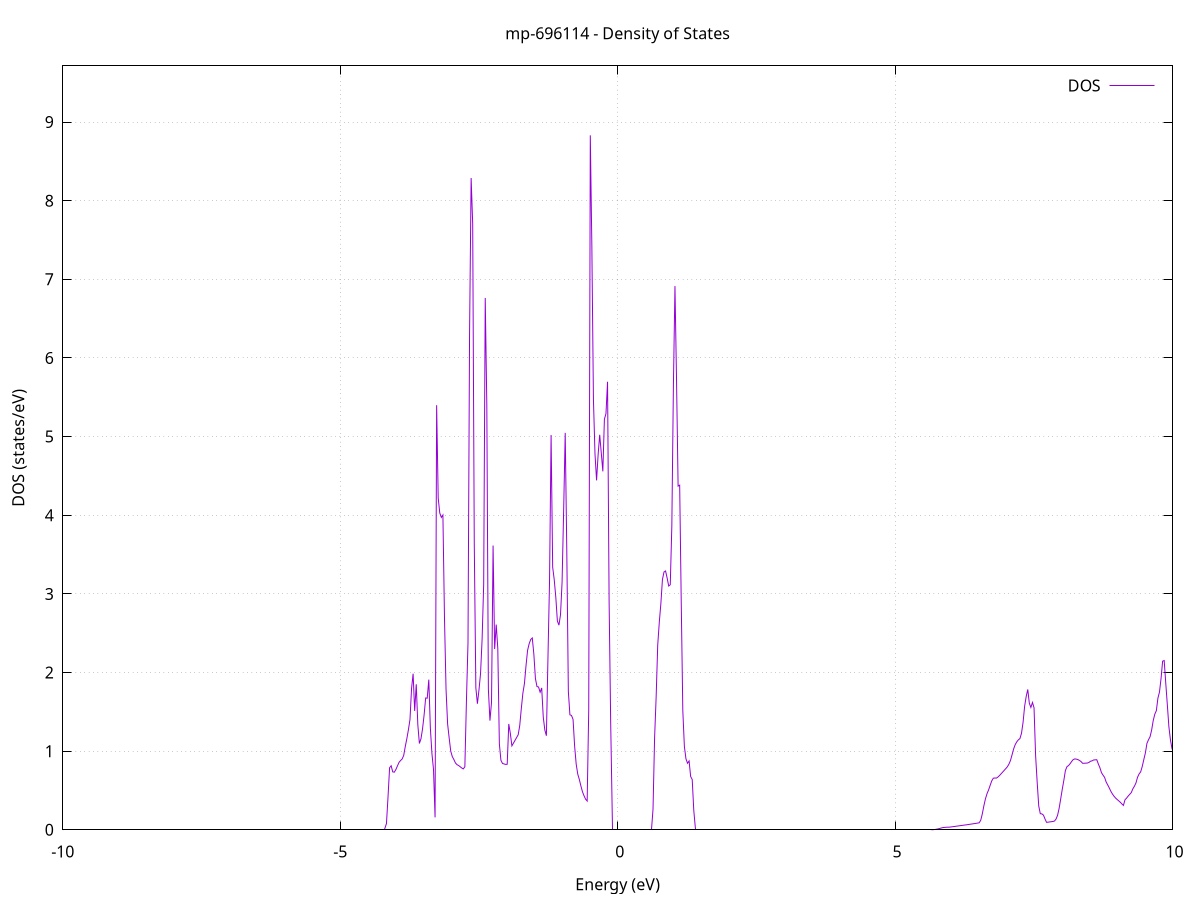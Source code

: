 set title 'mp-696114 - Density of States'
set xlabel 'Energy (eV)'
set ylabel 'DOS (states/eV)'
set grid
set xrange [-10:10]
set yrange [0:9.715]
set xzeroaxis lt -1
set terminal png size 800,600
set output 'mp-696114_dos_gnuplot.png'
plot '-' using 1:2 with lines title 'DOS'
-16.855200 0.000000
-16.826900 0.000000
-16.798700 0.000000
-16.770400 0.000000
-16.742100 0.000000
-16.713900 0.000000
-16.685600 0.000000
-16.657400 0.000000
-16.629100 0.000000
-16.600800 0.000000
-16.572600 0.000000
-16.544300 0.000000
-16.516100 0.000000
-16.487800 0.000000
-16.459500 0.000000
-16.431300 0.000000
-16.403000 0.000000
-16.374800 0.000000
-16.346500 0.000000
-16.318300 0.000000
-16.290000 0.000000
-16.261700 0.000000
-16.233500 0.000000
-16.205200 0.000000
-16.177000 0.000000
-16.148700 0.000000
-16.120400 0.000000
-16.092200 0.000000
-16.063900 0.000000
-16.035700 0.000000
-16.007400 0.000000
-15.979100 0.000000
-15.950900 0.000000
-15.922600 0.000000
-15.894400 0.000000
-15.866100 0.000000
-15.837800 0.000000
-15.809600 0.000000
-15.781300 0.000000
-15.753100 0.000000
-15.724800 0.000000
-15.696500 0.000000
-15.668300 0.000000
-15.640000 0.000000
-15.611800 0.000000
-15.583500 0.000000
-15.555200 0.000000
-15.527000 0.000000
-15.498700 0.000000
-15.470500 0.000000
-15.442200 0.000000
-15.413900 0.000000
-15.385700 0.000000
-15.357400 0.000000
-15.329200 0.000000
-15.300900 0.000000
-15.272600 0.000000
-15.244400 0.000000
-15.216100 0.000000
-15.187900 0.000000
-15.159600 0.000000
-15.131300 0.000000
-15.103100 0.000000
-15.074800 0.000000
-15.046600 0.000000
-15.018300 0.000000
-14.990100 0.000000
-14.961800 0.000000
-14.933500 0.000000
-14.905300 0.000000
-14.877000 0.000000
-14.848800 0.000000
-14.820500 0.000000
-14.792200 0.000000
-14.764000 0.000000
-14.735700 0.000000
-14.707500 0.000000
-14.679200 0.000000
-14.650900 0.000000
-14.622700 0.000000
-14.594400 0.000000
-14.566200 0.000000
-14.537900 0.000000
-14.509600 0.000000
-14.481400 0.000000
-14.453100 0.000000
-14.424900 0.000000
-14.396600 0.000000
-14.368300 0.000000
-14.340100 0.000000
-14.311800 0.000000
-14.283600 0.002900
-14.255300 0.275100
-14.227000 0.458300
-14.198800 0.565700
-14.170500 0.592200
-14.142300 0.598600
-14.114000 0.590800
-14.085700 0.614700
-14.057500 0.639400
-14.029200 0.649800
-14.001000 0.653600
-13.972700 0.670100
-13.944400 0.691600
-13.916200 0.714200
-13.887900 0.733900
-13.859700 0.754900
-13.831400 0.778400
-13.803100 0.802400
-13.774900 0.826800
-13.746600 0.856700
-13.718400 0.902200
-13.690100 0.950200
-13.661900 0.991500
-13.633600 1.031600
-13.605300 1.071800
-13.577100 1.148900
-13.548800 1.272500
-13.520600 1.379300
-13.492300 1.491500
-13.464000 1.714400
-13.435800 2.604700
-13.407500 4.514700
-13.379300 3.744400
-13.351000 3.917700
-13.322700 3.715400
-13.294500 3.812500
-13.266200 10.656900
-13.238000 16.954600
-13.209700 0.000000
-13.181400 0.000000
-13.153200 0.000000
-13.124900 0.000000
-13.096700 0.000000
-13.068400 0.000000
-13.040100 0.000000
-13.011900 0.000000
-12.983600 0.000000
-12.955400 0.000000
-12.927100 0.000000
-12.898800 0.000000
-12.870600 0.000000
-12.842300 0.000000
-12.814100 0.000000
-12.785800 0.000000
-12.757500 0.000000
-12.729300 0.000000
-12.701000 0.000000
-12.672800 0.000000
-12.644500 0.000000
-12.616200 0.000000
-12.588000 0.000000
-12.559700 0.000000
-12.531500 0.000000
-12.503200 0.000000
-12.474900 0.000000
-12.446700 0.000000
-12.418400 0.000000
-12.390200 0.000000
-12.361900 0.000000
-12.333700 0.000000
-12.305400 0.000000
-12.277100 0.000000
-12.248900 0.000000
-12.220600 0.000000
-12.192400 0.000000
-12.164100 0.000000
-12.135800 0.000000
-12.107600 0.000000
-12.079300 0.000000
-12.051100 0.000000
-12.022800 0.000000
-11.994500 0.000000
-11.966300 0.000000
-11.938000 0.000000
-11.909800 0.000000
-11.881500 0.000000
-11.853200 0.000000
-11.825000 0.000000
-11.796700 0.000000
-11.768500 0.000000
-11.740200 0.000000
-11.711900 0.000000
-11.683700 0.000000
-11.655400 0.000000
-11.627200 0.000000
-11.598900 0.000000
-11.570600 0.000000
-11.542400 0.000000
-11.514100 0.000000
-11.485900 0.000000
-11.457600 0.000000
-11.429300 0.000000
-11.401100 0.000000
-11.372800 0.000000
-11.344600 0.000000
-11.316300 0.000000
-11.288000 0.000000
-11.259800 0.000000
-11.231500 0.000000
-11.203300 0.000000
-11.175000 0.000000
-11.146700 0.000000
-11.118500 0.000000
-11.090200 0.000000
-11.062000 0.000000
-11.033700 0.000000
-11.005400 0.000000
-10.977200 0.000000
-10.948900 0.000000
-10.920700 0.000000
-10.892400 0.000000
-10.864200 0.000000
-10.835900 0.000000
-10.807600 0.000000
-10.779400 0.000000
-10.751100 0.000000
-10.722900 0.000000
-10.694600 0.000000
-10.666300 0.000000
-10.638100 0.000000
-10.609800 0.000000
-10.581600 0.000000
-10.553300 0.000000
-10.525000 0.000000
-10.496800 0.000000
-10.468500 0.000000
-10.440300 0.000000
-10.412000 0.000000
-10.383700 0.000000
-10.355500 0.000000
-10.327200 0.000000
-10.299000 0.000000
-10.270700 0.000000
-10.242400 0.000000
-10.214200 0.000000
-10.185900 0.000000
-10.157700 0.000000
-10.129400 0.000000
-10.101100 0.000000
-10.072900 0.000000
-10.044600 0.000000
-10.016400 0.000000
-9.988100 0.000000
-9.959800 0.000000
-9.931600 0.000000
-9.903300 0.000000
-9.875100 0.000000
-9.846800 0.000000
-9.818500 0.000000
-9.790300 0.000000
-9.762000 0.000000
-9.733800 0.000000
-9.705500 0.000000
-9.677200 0.000000
-9.649000 0.000000
-9.620700 0.000000
-9.592500 0.000000
-9.564200 0.000000
-9.536000 0.000000
-9.507700 0.000000
-9.479400 0.000000
-9.451200 0.000000
-9.422900 0.000000
-9.394700 0.000000
-9.366400 0.000000
-9.338100 0.000000
-9.309900 0.000000
-9.281600 0.000000
-9.253400 0.000000
-9.225100 0.000000
-9.196800 0.000000
-9.168600 0.000000
-9.140300 0.000000
-9.112100 0.000000
-9.083800 0.000000
-9.055500 0.000000
-9.027300 0.000000
-8.999000 0.000000
-8.970800 0.000000
-8.942500 0.000000
-8.914200 0.000000
-8.886000 0.000000
-8.857700 0.000000
-8.829500 0.000000
-8.801200 0.000000
-8.772900 0.000000
-8.744700 0.000000
-8.716400 0.000000
-8.688200 0.000000
-8.659900 0.000000
-8.631600 0.000000
-8.603400 0.000000
-8.575100 0.000000
-8.546900 0.000000
-8.518600 0.000000
-8.490300 0.000000
-8.462100 0.000000
-8.433800 0.000000
-8.405600 0.000000
-8.377300 0.000000
-8.349000 0.000000
-8.320800 0.000000
-8.292500 0.000000
-8.264300 0.000000
-8.236000 0.000000
-8.207800 0.000000
-8.179500 0.000000
-8.151200 0.000000
-8.123000 0.000000
-8.094700 0.000000
-8.066500 0.000000
-8.038200 0.000000
-8.009900 0.000000
-7.981700 0.000000
-7.953400 0.000000
-7.925200 0.000000
-7.896900 0.000000
-7.868600 0.000000
-7.840400 0.000000
-7.812100 0.000000
-7.783900 0.000000
-7.755600 0.000000
-7.727300 0.000000
-7.699100 0.000000
-7.670800 0.000000
-7.642600 0.000000
-7.614300 0.000000
-7.586000 0.000000
-7.557800 0.000000
-7.529500 0.000000
-7.501300 0.000000
-7.473000 0.000000
-7.444700 0.000000
-7.416500 0.000000
-7.388200 0.000000
-7.360000 0.000000
-7.331700 0.000000
-7.303400 0.000000
-7.275200 0.000000
-7.246900 0.000000
-7.218700 0.000000
-7.190400 0.000000
-7.162100 0.000000
-7.133900 0.000000
-7.105600 0.000000
-7.077400 0.000000
-7.049100 0.000000
-7.020800 0.000000
-6.992600 0.000000
-6.964300 0.000000
-6.936100 0.000000
-6.907800 0.000000
-6.879600 0.000000
-6.851300 0.000000
-6.823000 0.000000
-6.794800 0.000000
-6.766500 0.000000
-6.738300 0.000000
-6.710000 0.000000
-6.681700 0.000000
-6.653500 0.000000
-6.625200 0.000000
-6.597000 0.000000
-6.568700 0.000000
-6.540400 0.000000
-6.512200 0.000000
-6.483900 0.000000
-6.455700 0.000000
-6.427400 0.000000
-6.399100 0.000000
-6.370900 0.000000
-6.342600 0.000000
-6.314400 0.000000
-6.286100 0.000000
-6.257800 0.000000
-6.229600 0.000000
-6.201300 0.000000
-6.173100 0.000000
-6.144800 0.000000
-6.116500 0.000000
-6.088300 0.000000
-6.060000 0.000000
-6.031800 0.000000
-6.003500 0.000000
-5.975200 0.000000
-5.947000 0.000000
-5.918700 0.000000
-5.890500 0.000000
-5.862200 0.000000
-5.833900 0.000000
-5.805700 0.000000
-5.777400 0.000000
-5.749200 0.000000
-5.720900 0.000000
-5.692600 0.000000
-5.664400 0.000000
-5.636100 0.000000
-5.607900 0.000000
-5.579600 0.000000
-5.551400 0.000000
-5.523100 0.000000
-5.494800 0.000000
-5.466600 0.000000
-5.438300 0.000000
-5.410100 0.000000
-5.381800 0.000000
-5.353500 0.000000
-5.325300 0.000000
-5.297000 0.000000
-5.268800 0.000000
-5.240500 0.000000
-5.212200 0.000000
-5.184000 0.000000
-5.155700 0.000000
-5.127500 0.000000
-5.099200 0.000000
-5.070900 0.000000
-5.042700 0.000000
-5.014400 0.000000
-4.986200 0.000000
-4.957900 0.000000
-4.929600 0.000000
-4.901400 0.000000
-4.873100 0.000000
-4.844900 0.000000
-4.816600 0.000000
-4.788300 0.000000
-4.760100 0.000000
-4.731800 0.000000
-4.703600 0.000000
-4.675300 0.000000
-4.647000 0.000000
-4.618800 0.000000
-4.590500 0.000000
-4.562300 0.000000
-4.534000 0.000000
-4.505700 0.000000
-4.477500 0.000000
-4.449200 0.000000
-4.421000 0.000000
-4.392700 0.000000
-4.364400 0.000000
-4.336200 0.000000
-4.307900 0.000000
-4.279700 0.000000
-4.251400 0.000000
-4.223200 0.000000
-4.194900 0.000000
-4.166600 0.079300
-4.138400 0.418400
-4.110100 0.789200
-4.081900 0.814000
-4.053600 0.736300
-4.025300 0.732500
-3.997100 0.766000
-3.968800 0.811400
-3.940600 0.856800
-3.912300 0.880800
-3.884000 0.900200
-3.855800 0.945400
-3.827500 1.059100
-3.799300 1.158300
-3.771000 1.271900
-3.742700 1.402800
-3.714500 1.795300
-3.686200 1.985200
-3.658000 1.511300
-3.629700 1.850000
-3.601400 1.335600
-3.573200 1.097400
-3.544900 1.156600
-3.516700 1.281600
-3.488400 1.458400
-3.460100 1.676100
-3.431900 1.673200
-3.403600 1.909600
-3.375400 1.293700
-3.347100 0.969400
-3.318800 0.768100
-3.290600 0.157800
-3.262300 5.399400
-3.234100 4.218800
-3.205800 4.028100
-3.177500 3.972100
-3.149300 4.002900
-3.121000 2.699000
-3.092800 1.785400
-3.064500 1.345500
-3.036200 1.165600
-3.008000 0.999100
-2.979700 0.930100
-2.951500 0.892800
-2.923200 0.849700
-2.895000 0.828200
-2.866700 0.817300
-2.838400 0.802100
-2.810200 0.785900
-2.781900 0.774100
-2.753700 0.801200
-2.725400 1.635000
-2.697100 2.377200
-2.668900 6.304100
-2.640600 8.289300
-2.612400 7.704700
-2.584100 3.648800
-2.555800 1.806600
-2.527600 1.602900
-2.499300 1.777700
-2.471100 1.985300
-2.442800 2.422800
-2.414500 3.117300
-2.386300 6.764000
-2.358000 5.408000
-2.329800 1.785500
-2.301500 1.388100
-2.273200 1.620000
-2.245000 3.614400
-2.216700 2.298400
-2.188500 2.609900
-2.160200 2.307300
-2.131900 1.092500
-2.103700 0.883800
-2.075400 0.843500
-2.047200 0.837100
-2.018900 0.831200
-1.990600 0.833300
-1.962400 1.345600
-1.934100 1.226000
-1.905900 1.067100
-1.877600 1.102300
-1.849300 1.137500
-1.821100 1.172700
-1.792800 1.208200
-1.764600 1.325500
-1.736300 1.541500
-1.708000 1.737000
-1.679800 1.860600
-1.651500 2.087000
-1.623300 2.281700
-1.595000 2.365400
-1.566800 2.420100
-1.538500 2.439500
-1.510200 2.232600
-1.482000 1.923300
-1.453700 1.821400
-1.425500 1.815500
-1.397200 1.749100
-1.368900 1.803900
-1.340700 1.433700
-1.312400 1.268700
-1.284200 1.195900
-1.255900 2.190700
-1.227600 3.159300
-1.199400 5.019700
-1.171100 3.340700
-1.142900 3.180000
-1.114600 2.957800
-1.086300 2.655500
-1.058100 2.602000
-1.029800 2.735200
-1.001600 3.146900
-0.973300 4.055600
-0.945000 5.047600
-0.916800 3.565300
-0.888500 1.759400
-0.860300 1.462000
-0.832000 1.454400
-0.803700 1.404300
-0.775500 1.065300
-0.747200 0.835500
-0.719000 0.707900
-0.690700 0.640100
-0.662400 0.557700
-0.634200 0.484100
-0.605900 0.432400
-0.577700 0.389300
-0.549400 0.365500
-0.521100 1.523100
-0.492900 8.831600
-0.464600 7.410500
-0.436400 5.472800
-0.408100 4.776900
-0.379800 4.443500
-0.351600 4.774000
-0.323300 5.023100
-0.295100 4.792600
-0.266800 4.558300
-0.238600 5.221300
-0.210300 5.293200
-0.182000 5.697700
-0.153800 2.902100
-0.125500 1.362700
-0.097300 0.000000
-0.069000 0.000000
-0.040700 0.000000
-0.012500 0.000000
0.015800 0.000000
0.044000 0.000000
0.072300 0.000000
0.100600 0.000000
0.128800 0.000000
0.157100 0.000000
0.185300 0.000000
0.213600 0.000000
0.241900 0.000000
0.270100 0.000000
0.298400 0.000000
0.326600 0.000000
0.354900 0.000000
0.383200 0.000000
0.411400 0.000000
0.439700 0.000000
0.467900 0.000000
0.496200 0.000000
0.524500 0.000000
0.552700 0.000000
0.581000 0.000000
0.609200 0.000000
0.637500 0.261000
0.665800 1.167800
0.694000 1.690600
0.722300 2.349000
0.750500 2.638100
0.778800 2.874400
0.807100 3.181200
0.835300 3.278000
0.863600 3.291600
0.891800 3.202000
0.920100 3.100300
0.948400 3.116100
0.976600 3.862100
1.004900 5.640700
1.033100 6.914500
1.061400 5.715300
1.089600 4.370700
1.117900 4.382900
1.146200 2.893300
1.174400 1.516200
1.202700 1.059100
1.230900 0.903100
1.259200 0.846000
1.287500 0.875400
1.315700 0.677900
1.344000 0.639000
1.372200 0.245500
1.400500 0.000000
1.428800 0.000000
1.457000 0.000000
1.485300 0.000000
1.513500 0.000000
1.541800 0.000000
1.570100 0.000000
1.598300 0.000000
1.626600 0.000000
1.654800 0.000000
1.683100 0.000000
1.711400 0.000000
1.739600 0.000000
1.767900 0.000000
1.796100 0.000000
1.824400 0.000000
1.852700 0.000000
1.880900 0.000000
1.909200 0.000000
1.937400 0.000000
1.965700 0.000000
1.994000 0.000000
2.022200 0.000000
2.050500 0.000000
2.078700 0.000000
2.107000 0.000000
2.135300 0.000000
2.163500 0.000000
2.191800 0.000000
2.220000 0.000000
2.248300 0.000000
2.276600 0.000000
2.304800 0.000000
2.333100 0.000000
2.361300 0.000000
2.389600 0.000000
2.417800 0.000000
2.446100 0.000000
2.474400 0.000000
2.502600 0.000000
2.530900 0.000000
2.559100 0.000000
2.587400 0.000000
2.615700 0.000000
2.643900 0.000000
2.672200 0.000000
2.700400 0.000000
2.728700 0.000000
2.757000 0.000000
2.785200 0.000000
2.813500 0.000000
2.841700 0.000000
2.870000 0.000000
2.898300 0.000000
2.926500 0.000000
2.954800 0.000000
2.983000 0.000000
3.011300 0.000000
3.039600 0.000000
3.067800 0.000000
3.096100 0.000000
3.124300 0.000000
3.152600 0.000000
3.180900 0.000000
3.209100 0.000000
3.237400 0.000000
3.265600 0.000000
3.293900 0.000000
3.322200 0.000000
3.350400 0.000000
3.378700 0.000000
3.406900 0.000000
3.435200 0.000000
3.463500 0.000000
3.491700 0.000000
3.520000 0.000000
3.548200 0.000000
3.576500 0.000000
3.604800 0.000000
3.633000 0.000000
3.661300 0.000000
3.689500 0.000000
3.717800 0.000000
3.746000 0.000000
3.774300 0.000000
3.802600 0.000000
3.830800 0.000000
3.859100 0.000000
3.887300 0.000000
3.915600 0.000000
3.943900 0.000000
3.972100 0.000000
4.000400 0.000000
4.028600 0.000000
4.056900 0.000000
4.085200 0.000000
4.113400 0.000000
4.141700 0.000000
4.169900 0.000000
4.198200 0.000000
4.226500 0.000000
4.254700 0.000000
4.283000 0.000000
4.311200 0.000000
4.339500 0.000000
4.367800 0.000000
4.396000 0.000000
4.424300 0.000000
4.452500 0.000000
4.480800 0.000000
4.509100 0.000000
4.537300 0.000000
4.565600 0.000000
4.593800 0.000000
4.622100 0.000000
4.650400 0.000000
4.678600 0.000000
4.706900 0.000000
4.735100 0.000000
4.763400 0.000000
4.791700 0.000000
4.819900 0.000000
4.848200 0.000000
4.876400 0.000000
4.904700 0.000000
4.933000 0.000000
4.961200 0.000000
4.989500 0.000000
5.017700 0.000000
5.046000 0.000000
5.074200 0.000000
5.102500 0.000000
5.130800 0.000000
5.159000 0.000000
5.187300 0.000000
5.215500 0.000000
5.243800 0.000000
5.272100 0.000000
5.300300 0.000000
5.328600 0.000000
5.356800 0.000000
5.385100 0.000000
5.413400 0.000000
5.441600 0.000000
5.469900 0.000000
5.498100 0.000000
5.526400 0.000000
5.554700 0.000000
5.582900 0.000000
5.611200 0.000000
5.639400 0.000000
5.667700 0.000500
5.696000 0.001900
5.724200 0.004500
5.752500 0.008000
5.780700 0.012500
5.809000 0.017700
5.837300 0.023400
5.865500 0.028300
5.893800 0.030500
5.922000 0.032000
5.950300 0.033000
5.978600 0.033400
6.006800 0.036000
6.035100 0.038600
6.063300 0.041300
6.091600 0.044100
6.119900 0.047000
6.148100 0.049800
6.176400 0.052600
6.204600 0.055400
6.232900 0.058200
6.261200 0.060900
6.289400 0.063400
6.317700 0.066500
6.345900 0.069600
6.374200 0.072600
6.402400 0.075600
6.430700 0.078700
6.459000 0.081900
6.487200 0.085200
6.515500 0.088600
6.543700 0.120700
6.572000 0.201300
6.600300 0.304400
6.628500 0.392600
6.656800 0.458300
6.685000 0.506300
6.713300 0.564000
6.741600 0.620500
6.769800 0.655600
6.798100 0.658600
6.826300 0.657200
6.854600 0.671000
6.882900 0.690400
6.911100 0.712000
6.939400 0.733900
6.967600 0.756100
6.995900 0.778400
7.024200 0.801500
7.052400 0.835500
7.080700 0.882700
7.108900 0.954900
7.137200 1.029200
7.165500 1.083400
7.193700 1.118500
7.222000 1.144100
7.250200 1.159600
7.278500 1.227000
7.306800 1.365400
7.335000 1.570000
7.363300 1.695300
7.391500 1.784500
7.419800 1.608800
7.448100 1.555500
7.476300 1.619600
7.504600 1.551800
7.532800 0.943500
7.561100 0.605000
7.589400 0.301800
7.617600 0.204300
7.645900 0.201900
7.674100 0.186800
7.702400 0.136800
7.730600 0.094400
7.758900 0.097100
7.787200 0.099900
7.815400 0.102600
7.843700 0.105300
7.871900 0.110900
7.900200 0.134900
7.928500 0.183600
7.956700 0.272600
7.985000 0.392400
8.013200 0.514200
8.041500 0.627600
8.069800 0.752900
8.098000 0.802400
8.126300 0.816500
8.154500 0.840000
8.182800 0.869200
8.211100 0.892800
8.239300 0.901200
8.267600 0.898700
8.295800 0.892500
8.324100 0.881500
8.352400 0.866800
8.380600 0.845100
8.408900 0.846200
8.437100 0.847500
8.465400 0.848500
8.493700 0.856300
8.521900 0.871700
8.550200 0.876200
8.578400 0.887900
8.606700 0.889300
8.635000 0.891200
8.663200 0.837100
8.691500 0.789500
8.719700 0.726700
8.748000 0.694700
8.776300 0.666200
8.804500 0.607200
8.832800 0.570000
8.861000 0.531100
8.889300 0.488800
8.917600 0.455100
8.945800 0.427000
8.974100 0.403700
9.002300 0.385200
9.030600 0.368100
9.058800 0.350200
9.087100 0.329200
9.115400 0.309300
9.143600 0.380800
9.171900 0.402300
9.200100 0.427900
9.228400 0.450600
9.256700 0.472400
9.284900 0.519900
9.313200 0.553600
9.341400 0.595000
9.369700 0.667300
9.398000 0.710300
9.426200 0.736400
9.454500 0.804600
9.482700 0.891600
9.511000 0.975800
9.539300 1.099300
9.567500 1.144900
9.595800 1.183600
9.624000 1.268200
9.652300 1.387500
9.680600 1.469200
9.708800 1.514400
9.737100 1.673900
9.765300 1.751700
9.793600 1.924000
9.821900 2.144200
9.850100 2.152600
9.878400 1.865000
9.906600 1.592000
9.934900 1.310000
9.963200 1.141900
9.991400 1.029900
10.019700 0.990400
10.047900 0.985200
10.076200 0.988400
10.104500 0.999300
10.132700 1.028400
10.161000 1.007300
10.189200 0.979200
10.217500 0.885900
10.245800 0.722500
10.274000 0.717000
10.302300 0.764600
10.330500 0.688600
10.358800 0.749400
10.387000 0.850800
10.415300 1.093600
10.443600 1.404500
10.471800 1.623200
10.500100 1.798800
10.528300 1.975000
10.556600 2.081400
10.584900 2.212100
10.613100 2.396800
10.641400 2.245500
10.669600 1.936000
10.697900 1.548100
10.726200 1.362400
10.754400 1.254300
10.782700 1.179800
10.810900 1.133200
10.839200 1.265100
10.867500 1.528300
10.895700 1.767400
10.924000 1.771500
10.952200 1.751700
10.980500 1.801100
11.008800 1.859500
11.037000 2.010700
11.065300 2.195400
11.093500 2.277600
11.121800 2.347900
11.150100 2.348900
11.178300 2.343900
11.206600 2.401000
11.234800 2.475700
11.263100 2.372100
11.291400 2.232400
11.319600 2.055000
11.347900 1.825200
11.376100 1.401500
11.404400 1.340500
11.432700 1.254100
11.460900 1.177700
11.489200 1.155400
11.517400 1.136000
11.545700 1.117400
11.574000 1.120900
11.602200 1.118500
11.630500 1.167200
11.658700 1.182500
11.687000 1.250800
11.715200 1.325000
11.743500 1.363800
11.771800 1.400300
11.800000 1.466700
11.828300 1.484900
11.856500 1.513100
11.884800 1.612500
11.913100 1.580500
11.941300 1.385700
11.969600 1.175600
11.997800 1.087200
12.026100 1.234000
12.054400 1.509100
12.082600 1.717200
12.110900 1.768400
12.139100 1.862200
12.167400 1.813800
12.195700 1.751300
12.223900 1.700500
12.252200 1.699000
12.280400 1.729800
12.308700 1.828100
12.337000 1.875300
12.365200 1.703900
12.393500 1.534300
12.421700 1.406000
12.450000 1.279500
12.478300 1.165100
12.506500 1.063100
12.534800 0.989300
12.563000 0.938100
12.591300 0.900400
12.619600 0.866600
12.647800 0.830300
12.676100 0.800800
12.704300 0.779600
12.732600 0.757000
12.760900 0.736300
12.789100 0.720400
12.817400 0.713100
12.845600 0.705600
12.873900 0.704400
12.902200 0.683400
12.930400 0.656000
12.958700 0.636000
12.986900 0.668800
13.015200 0.619200
13.043400 0.526100
13.071700 0.480300
13.100000 0.479300
13.128200 0.482800
13.156500 0.498300
13.184700 0.527300
13.213000 0.556000
13.241300 0.588300
13.269500 0.695500
13.297800 0.841700
13.326000 0.954500
13.354300 0.921700
13.382600 0.898900
13.410800 0.865500
13.439100 0.831400
13.467300 0.804500
13.495600 0.731200
13.523900 0.628700
13.552100 0.544700
13.580400 0.495700
13.608600 0.464800
13.636900 0.446100
13.665200 0.436300
13.693400 0.422000
13.721700 0.417000
13.749900 0.452200
13.778200 0.466600
13.806500 0.487100
13.834700 0.503300
13.863000 0.515600
13.891200 0.524200
13.919500 0.529300
13.947800 0.533200
13.976000 0.536900
14.004300 0.540700
14.032500 0.537100
14.060800 0.533800
14.089100 0.531900
14.117300 0.530700
14.145600 0.530800
14.173800 0.532900
14.202100 0.536500
14.230400 0.536800
14.258600 0.541400
14.286900 0.545000
14.315100 0.548700
14.343400 0.554000
14.371600 0.560900
14.399900 0.567000
14.428200 0.571800
14.456400 0.578000
14.484700 0.584700
14.512900 0.591500
14.541200 0.598300
14.569500 0.604800
14.597700 0.610800
14.626000 0.616600
14.654200 0.643400
14.682500 0.805300
14.710800 0.998200
14.739000 1.141700
14.767300 1.201900
14.795500 1.245800
14.823800 1.256500
14.852100 1.322700
14.880300 1.409700
14.908600 1.498400
14.936800 1.571600
14.965100 1.631600
14.993400 1.625400
15.021600 1.591200
15.049900 1.562200
15.078100 1.521000
15.106400 1.478600
15.134700 1.463300
15.162900 1.459900
15.191200 1.463400
15.219400 1.444600
15.247700 1.821800
15.276000 1.252000
15.304200 1.130200
15.332500 1.016500
15.360700 0.983800
15.389000 0.949000
15.417300 0.923700
15.445500 0.896600
15.473800 0.869000
15.502000 0.838900
15.530300 0.817300
15.558600 0.797700
15.586800 0.777400
15.615100 0.754600
15.643300 0.726900
15.671600 0.686300
15.699800 0.676000
15.728100 0.671600
15.756400 0.676400
15.784600 0.694300
15.812900 0.692200
15.841100 0.681300
15.869400 0.729300
15.897700 0.697600
15.925900 0.706700
15.954200 0.722400
15.982400 0.737800
16.010700 0.756600
16.039000 0.758500
16.067200 0.770300
16.095500 0.770900
16.123700 0.772400
16.152000 0.796400
16.180300 0.818100
16.208500 0.839700
16.236800 0.861200
16.265000 0.866900
16.293300 0.866000
16.321600 0.863400
16.349800 0.857700
16.378100 0.853100
16.406300 0.868400
16.434600 0.886900
16.462900 0.920400
16.491100 0.954600
16.519400 0.983500
16.547600 1.023900
16.575900 1.083200
16.604200 1.167100
16.632400 1.329300
16.660700 1.512800
16.688900 1.934200
16.717200 1.734300
16.745500 1.515400
16.773700 1.424000
16.802000 1.398200
16.830200 1.415200
16.858500 1.466700
16.886800 1.487400
16.915000 1.493700
16.943300 1.469300
16.971500 1.411800
16.999800 1.369600
17.028100 1.261900
17.056300 1.208700
17.084600 1.172100
17.112800 1.180100
17.141100 1.196000
17.169300 1.211600
17.197600 1.233200
17.225900 1.262500
17.254100 1.286200
17.282400 1.308700
17.310600 1.312500
17.338900 1.277700
17.367200 1.241000
17.395400 1.208000
17.423700 1.173300
17.451900 1.157600
17.480200 1.148100
17.508500 1.150700
17.536700 1.165300
17.565000 1.181400
17.593200 1.198500
17.621500 1.203900
17.649800 1.210300
17.678000 1.174500
17.706300 1.135300
17.734500 1.118300
17.762800 1.103400
17.791100 1.098300
17.819300 1.098300
17.847600 1.129800
17.875800 1.118100
17.904100 1.105500
17.932400 1.090400
17.960600 1.079700
17.988900 1.084000
18.017100 1.103900
18.045400 1.124900
18.073700 1.144200
18.101900 1.165000
18.130200 1.189100
18.158400 1.213800
18.186700 1.238600
18.215000 1.219300
18.243200 1.227400
18.271500 1.243700
18.299700 1.248000
18.328000 1.243400
18.356300 1.232500
18.384500 1.201600
18.412800 1.187700
18.441000 1.185000
18.469300 1.196300
18.497500 1.236100
18.525800 1.214700
18.554100 1.204000
18.582300 1.257700
18.610600 1.300600
18.638800 1.291000
18.667100 1.239100
18.695400 1.147800
18.723600 1.054800
18.751900 0.995700
18.780100 0.954800
18.808400 0.932100
18.836700 0.921300
18.864900 0.923000
18.893200 0.944200
18.921400 0.962100
18.949700 0.974000
18.978000 0.986400
19.006200 0.994900
19.034500 0.996800
19.062700 0.994400
19.091000 1.001100
19.119300 1.004100
19.147500 0.981200
19.175800 0.947000
19.204000 0.962800
19.232300 0.989500
19.260600 1.009700
19.288800 1.045700
19.317100 1.038700
19.345300 1.069700
19.373600 1.102500
19.401900 1.067400
19.430100 0.990600
19.458400 0.971100
19.486600 0.996900
19.514900 1.020200
19.543200 1.038000
19.571400 1.061600
19.599700 1.087900
19.627900 1.123300
19.656200 1.139500
19.684500 1.141200
19.712700 1.123900
19.741000 1.090500
19.769200 1.083800
19.797500 1.104700
19.825700 1.122700
19.854000 1.145100
19.882300 1.180000
19.910500 1.206700
19.938800 1.225000
19.967000 1.235000
19.995300 1.199700
20.023600 1.170800
20.051800 1.141800
20.080100 1.121500
20.108300 1.104800
20.136600 1.085700
20.164900 1.071000
20.193100 1.060800
20.221400 1.059800
20.249600 1.086400
20.277900 1.148000
20.306200 1.202500
20.334400 1.251100
20.362700 1.322900
20.390900 1.394800
20.419200 1.410300
20.447500 1.480600
20.475700 1.508100
20.504000 1.564600
20.532200 1.596200
20.560500 1.602700
20.588800 1.603000
20.617000 1.590000
20.645300 1.555400
20.673500 1.519400
20.701800 1.481500
20.730100 1.430500
20.758300 1.380800
20.786600 1.446800
20.814800 1.382700
20.843100 1.365000
20.871400 1.347100
20.899600 1.301800
20.927900 1.281700
20.956100 1.274900
20.984400 1.262000
21.012700 1.251900
21.040900 1.248200
21.069200 1.253800
21.097400 1.263400
21.125700 1.263800
21.153900 1.271300
21.182200 1.305900
21.210500 1.315600
21.238700 1.333900
21.267000 1.341700
21.295200 1.321200
21.323500 1.320400
21.351800 1.320300
21.380000 1.319800
21.408300 1.318100
21.436500 1.297800
21.464800 1.287000
21.493100 1.277800
21.521300 1.271800
21.549600 1.265800
21.577800 1.259100
21.606100 1.236600
21.634400 1.214100
21.662600 1.207000
21.690900 1.184800
21.719100 1.164600
21.747400 1.151900
21.775700 1.247300
21.803900 1.157100
21.832200 1.209200
21.860400 1.246900
21.888700 1.280900
21.917000 1.311000
21.945200 1.309000
21.973500 1.313500
22.001700 1.323200
22.030000 1.358600
22.058300 1.399400
22.086500 1.374400
22.114800 1.316200
22.143000 1.285900
22.171300 1.292300
22.199600 1.295300
22.227800 1.277900
22.256100 1.249700
22.284300 1.198900
22.312600 1.139500
22.340900 1.102900
22.369100 0.987900
22.397400 0.914700
22.425600 0.859500
22.453900 0.839500
22.482100 0.891500
22.510400 0.943700
22.538700 0.826200
22.566900 0.860400
22.595200 0.896400
22.623400 0.925900
22.651700 0.950500
22.680000 0.979800
22.708200 1.021000
22.736500 1.051200
22.764700 1.052600
22.793000 1.041500
22.821300 1.031800
22.849500 1.033300
22.877800 1.040800
22.906000 1.059700
22.934300 1.076700
22.962600 1.092900
22.990800 1.112000
23.019100 1.168900
23.047300 1.211000
23.075600 1.240600
23.103900 1.314100
23.132100 1.351600
23.160400 1.360100
23.188600 1.398300
23.216900 1.358300
23.245200 1.354600
23.273400 1.380900
23.301700 1.358700
23.329900 1.298300
23.358200 1.220300
23.386500 1.167700
23.414700 1.131300
23.443000 1.130600
23.471200 1.196600
23.499500 1.225200
23.527800 1.255700
23.556000 1.253400
23.584300 1.256200
23.612500 1.286400
23.640800 1.305800
23.669100 1.311800
23.697300 1.315200
23.725600 1.324600
23.753800 1.367500
23.782100 1.382800
23.810300 1.401400
23.838600 1.424100
23.866900 1.442900
23.895100 1.481800
23.923400 1.515100
23.951600 1.460800
23.979900 1.500700
24.008200 1.430500
24.036400 1.447900
24.064700 1.494700
24.092900 1.659300
24.121200 1.651000
24.149500 1.480300
24.177700 1.385000
24.206000 1.348200
24.234200 1.413800
24.262500 1.515400
24.290800 1.578600
24.319000 1.613400
24.347300 1.566800
24.375500 1.466700
24.403800 1.399900
24.432100 1.368600
24.460300 1.330700
24.488600 1.280600
24.516800 1.171400
24.545100 1.161300
24.573400 1.156300
24.601600 1.156300
24.629900 1.163600
24.658100 1.165600
24.686400 1.158600
24.714700 1.145900
24.742900 1.130100
24.771200 1.109000
24.799400 1.080100
24.827700 1.070600
24.856000 1.137500
24.884200 1.224300
24.912500 1.330400
24.940700 1.402400
24.969000 1.443400
24.997300 1.474300
25.025500 1.466200
25.053800 1.473700
25.082000 1.437700
25.110300 1.438700
25.138500 1.437800
25.166800 1.466800
25.195100 1.210300
25.223300 1.092900
25.251600 1.018100
25.279800 0.981100
25.308100 0.920500
25.336400 0.881300
25.364600 0.882700
25.392900 0.919100
25.421100 0.936700
25.449400 0.938200
25.477700 0.991100
25.505900 1.095400
25.534200 1.238000
25.562400 1.372500
25.590700 1.467800
25.619000 1.494800
25.647200 1.465900
25.675500 1.438200
25.703700 1.391900
25.732000 1.343500
25.760300 1.312800
25.788500 1.316000
25.816800 1.324100
25.845000 1.319000
25.873300 1.299600
25.901600 1.273600
25.929800 1.251200
25.958100 1.158100
25.986300 1.132100
26.014600 1.108700
26.042900 1.108500
26.071100 1.129300
26.099400 1.171000
26.127600 1.241000
26.155900 1.309500
26.184200 1.265900
26.212400 1.267200
26.240700 1.271900
26.268900 1.255200
26.297200 1.259100
26.325500 1.278200
26.353700 1.308400
26.382000 1.348000
26.410200 1.375900
26.438500 1.410400
26.466700 1.421400
26.495000 1.424600
26.523300 1.420800
26.551500 1.371900
26.579800 1.362600
26.608000 1.375900
26.636300 1.366000
26.664600 1.352200
26.692800 1.337900
26.721100 1.322400
26.749300 1.322500
26.777600 1.324100
26.805900 1.340500
26.834100 1.301700
26.862400 1.325300
26.890600 1.337600
26.918900 1.409000
26.947200 1.379600
26.975400 1.358200
27.003700 1.295800
27.031900 1.209100
27.060200 1.153100
27.088500 1.139600
27.116700 1.156300
27.145000 1.145900
27.173200 1.170700
27.201500 1.605400
27.229800 1.205900
27.258000 1.115300
27.286300 1.052300
27.314500 1.014100
27.342800 0.962100
27.371100 0.906700
27.399300 0.878600
27.427600 0.896200
27.455800 0.937900
27.484100 0.991700
27.512400 1.047800
27.540600 1.124700
27.568900 1.171300
27.597100 1.225600
27.625400 1.315800
27.653700 1.422000
27.681900 1.610900
27.710200 1.570800
27.738400 1.586700
27.766700 1.553100
27.794900 1.440700
27.823200 1.412200
27.851500 1.404300
27.879700 1.407100
27.908000 1.410300
27.936200 1.413500
27.964500 1.412700
27.992800 1.411800
28.021000 1.409400
28.049300 1.433100
28.077500 1.450800
28.105800 1.434200
28.134100 1.345400
28.162300 1.291500
28.190600 1.245900
28.218800 1.215300
28.247100 1.186500
28.275400 1.154000
28.303600 1.130600
28.331900 1.119800
28.360100 1.110300
28.388400 1.108300
28.416700 1.120100
28.444900 1.138200
28.473200 1.185200
28.501400 1.246000
28.529700 1.320700
28.558000 1.392800
28.586200 1.463300
28.614500 1.516100
28.642700 1.562500
28.671000 1.598100
28.699300 1.641600
28.727500 1.651600
28.755800 1.643100
28.784000 1.630800
28.812300 1.616600
28.840600 1.577300
28.868800 1.443000
28.897100 1.375000
28.925300 1.337500
28.953600 1.320600
28.981900 1.296200
29.010100 1.276600
29.038400 1.262500
29.066600 1.261000
29.094900 1.256100
29.123100 1.272300
29.151400 1.261900
29.179700 1.288700
29.207900 1.323200
29.236200 1.360100
29.264400 1.399600
29.292700 1.410800
29.321000 1.422200
29.349200 1.443000
29.377500 1.503400
29.405700 1.400400
29.434000 1.342400
29.462300 1.285200
29.490500 1.231400
29.518800 1.207600
29.547000 1.191500
29.575300 1.194800
29.603600 1.194700
29.631800 1.217000
29.660100 1.261000
29.688300 1.306000
29.716600 1.354700
29.744900 1.388700
29.773100 1.402000
29.801400 1.414100
29.829600 1.417900
29.857900 1.355000
29.886200 1.316500
29.914400 1.285600
29.942700 1.262600
29.970900 1.236100
29.999200 1.225500
30.027500 1.222400
30.055700 1.215000
30.084000 1.225300
30.112200 1.196500
30.140500 1.169000
30.168800 1.186500
30.197000 1.202600
30.225300 1.233100
30.253500 1.341600
30.281800 1.460800
30.310100 1.428800
30.338300 1.465000
30.366600 1.535300
30.394800 1.640300
30.423100 1.653700
30.451300 1.702000
30.479600 1.715900
30.507900 1.687700
30.536100 1.637900
30.564400 1.527500
30.592600 1.425600
30.620900 1.341300
30.649200 1.266500
30.677400 1.177800
30.705700 1.054900
30.733900 1.000200
30.762200 0.989400
30.790500 0.967300
30.818700 0.963400
30.847000 0.989200
30.875200 1.043800
30.903500 1.056800
30.931800 1.062700
30.960000 1.072800
30.988300 1.100400
31.016500 1.174800
31.044800 1.308300
31.073100 1.341900
31.101300 1.394600
31.129600 1.421900
31.157800 1.447000
31.186100 1.475500
31.214400 1.493700
31.242600 1.508300
31.270900 1.516100
31.299100 1.515300
31.327400 1.492200
31.355700 1.408800
31.383900 1.350800
31.412200 1.319300
31.440400 1.303200
31.468700 1.288500
31.497000 1.292500
31.525200 1.285100
31.553500 1.284200
31.581700 1.289400
31.610000 1.312400
31.638300 1.314100
31.666500 1.330200
31.694800 1.372400
31.723000 1.442900
31.751300 1.545600
31.779500 1.679500
31.807800 1.794800
31.836100 1.905500
31.864300 1.991400
31.892600 1.979700
31.920800 1.960300
31.949100 1.875400
31.977400 1.752300
32.005600 1.664700
32.033900 1.600200
32.062100 1.563700
32.090400 1.535400
32.118700 1.504100
32.146900 1.501200
32.175200 1.518900
32.203400 1.575200
32.231700 1.515800
32.260000 1.503900
32.288200 1.488900
32.316500 1.460300
32.344700 1.472600
32.373000 1.476700
32.401300 1.492700
32.429500 1.507900
32.457800 1.516400
32.486000 1.524400
32.514300 1.506900
32.542600 1.565500
32.570800 1.570000
32.599100 1.561600
32.627300 1.558300
32.655600 1.549200
32.683900 1.522300
32.712100 1.510900
32.740400 1.488000
32.768600 1.473600
32.796900 1.454300
32.825200 1.436800
32.853400 1.441800
32.881700 1.455600
32.909900 1.464000
32.938200 1.459000
32.966500 1.436100
32.994700 1.454000
33.023000 1.461800
33.051200 1.466400
33.079500 1.471900
33.107700 1.479100
33.136000 1.472700
33.164300 1.441100
33.192500 1.393300
33.220800 1.376700
33.249000 1.350500
33.277300 1.358400
33.305600 1.396100
33.333800 1.331400
33.362100 1.260100
33.390300 1.184600
33.418600 1.100100
33.446900 1.022100
33.475100 0.993400
33.503400 1.007000
33.531600 1.088700
33.559900 1.138400
33.588200 1.173300
33.616400 1.242600
33.644700 1.255300
33.672900 1.261200
33.701200 1.256400
33.729500 1.255100
33.757700 1.260000
33.786000 1.266900
33.814200 1.270900
33.842500 1.289400
33.870800 1.299100
33.899000 1.301800
33.927300 1.308900
33.955500 1.315400
33.983800 1.315900
34.012100 1.331000
34.040300 1.346700
34.068600 1.335300
34.096800 1.301100
34.125100 1.276200
34.153400 1.262500
34.181600 1.315100
34.209900 1.363500
34.238100 1.416200
34.266400 1.446200
34.294700 1.424200
34.322900 1.410900
34.351200 1.419400
34.379400 1.462600
34.407700 1.435800
34.435900 1.387300
34.464200 1.362300
34.492500 1.317500
34.520700 1.289500
34.549000 1.297600
34.577200 1.288000
34.605500 1.296700
34.633800 1.314900
34.662000 1.343900
34.690300 1.390100
34.718500 1.433100
34.746800 1.469100
34.775100 1.482600
34.803300 1.487800
34.831600 1.489300
34.859800 1.493900
34.888100 1.511700
34.916400 1.539300
34.944600 1.576800
34.972900 1.662100
35.001100 1.720200
35.029400 1.754100
35.057700 1.704200
35.085900 1.648800
35.114200 1.594400
35.142400 1.568100
35.170700 1.512700
35.199000 1.461600
35.227200 1.398500
35.255500 1.363800
35.283700 1.390400
35.312000 1.415100
35.340300 1.411300
35.368500 1.334200
35.396800 1.276200
35.425000 1.229200
35.453300 1.201100
35.481600 1.173700
35.509800 1.146200
35.538100 1.127000
35.566300 1.119700
35.594600 1.126900
35.622900 1.136600
35.651100 1.163700
35.679400 1.222800
35.707600 1.124400
35.735900 1.013200
35.764100 0.972000
35.792400 0.964200
35.820700 0.939400
35.848900 0.885400
35.877200 0.809300
35.905400 0.684800
35.933700 0.573700
35.962000 0.504400
35.990200 0.475500
36.018500 0.454000
36.046700 0.428100
36.075000 0.416600
36.103300 0.412900
36.131500 0.378100
36.159800 0.315300
36.188000 0.241600
36.216300 0.185800
36.244600 0.160600
36.272800 0.147600
36.301100 0.135500
36.329300 0.123700
36.357600 0.112200
36.385900 0.101000
36.414100 0.090200
36.442400 0.079700
36.470600 0.069300
36.498900 0.062500
36.527200 0.046400
36.555400 0.028900
36.583700 0.021700
36.611900 0.016100
36.640200 0.011700
36.668500 0.008600
36.696700 0.006200
36.725000 0.004200
36.753200 0.002600
36.781500 0.001400
36.809800 0.000500
36.838000 0.000100
36.866300 0.000000
36.894500 0.000000
36.922800 0.000000
36.951100 0.000000
36.979300 0.000000
37.007600 0.000000
37.035800 0.000000
37.064100 0.000000
37.092300 0.000000
37.120600 0.000000
37.148900 0.000000
37.177100 0.000000
37.205400 0.000000
37.233600 0.000000
37.261900 0.000000
37.290200 0.000000
37.318400 0.000000
37.346700 0.000000
37.374900 0.000000
37.403200 0.000000
37.431500 0.000000
37.459700 0.000000
37.488000 0.000000
37.516200 0.000000
37.544500 0.000000
37.572800 0.000000
37.601000 0.000000
37.629300 0.000000
37.657500 0.000000
37.685800 0.000000
37.714100 0.000000
37.742300 0.000000
37.770600 0.000000
37.798800 0.000000
37.827100 0.000000
37.855400 0.000000
37.883600 0.000000
37.911900 0.000000
37.940100 0.000000
37.968400 0.000000
37.996700 0.000000
38.024900 0.000000
38.053200 0.000000
38.081400 0.000000
38.109700 0.000000
38.138000 0.000000
38.166200 0.000000
38.194500 0.000000
38.222700 0.000000
38.251000 0.000000
38.279300 0.000000
38.307500 0.000000
38.335800 0.000000
38.364000 0.000000
38.392300 0.000000
38.420500 0.000000
38.448800 0.000000
38.477100 0.000000
38.505300 0.000000
38.533600 0.000000
38.561800 0.000000
38.590100 0.000000
38.618400 0.000000
38.646600 0.000000
38.674900 0.000000
38.703100 0.000000
38.731400 0.000000
38.759700 0.000000
38.787900 0.000000
38.816200 0.000000
38.844400 0.000000
38.872700 0.000000
38.901000 0.000000
38.929200 0.000000
38.957500 0.000000
38.985700 0.000000
39.014000 0.000000
39.042300 0.000000
39.070500 0.000000
39.098800 0.000000
39.127000 0.000000
39.155300 0.000000
39.183600 0.000000
39.211800 0.000000
39.240100 0.000000
39.268300 0.000000
39.296600 0.000000
39.324900 0.000000
39.353100 0.000000
39.381400 0.000000
39.409600 0.000000
39.437900 0.000000
39.466200 0.000000
39.494400 0.000000
39.522700 0.000000
39.550900 0.000000
39.579200 0.000000
39.607500 0.000000
39.635700 0.000000
39.664000 0.000000
e

